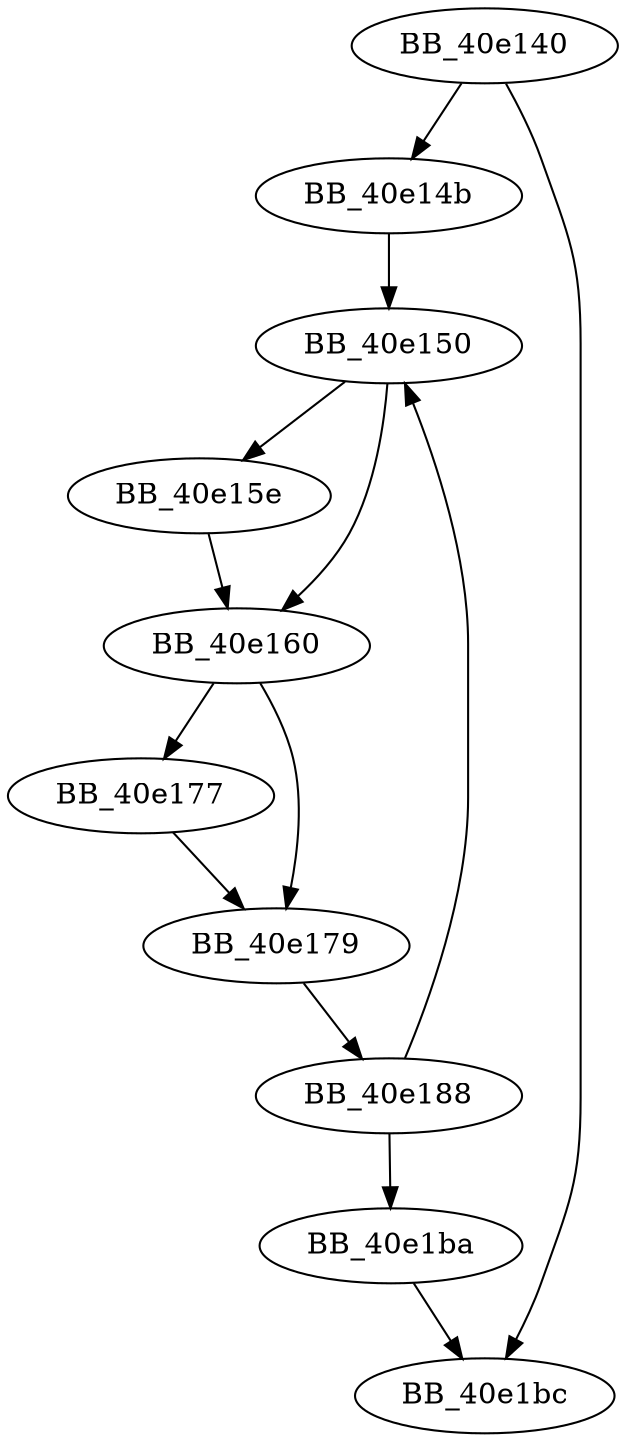 DiGraph sub_40E140{
BB_40e140->BB_40e14b
BB_40e140->BB_40e1bc
BB_40e14b->BB_40e150
BB_40e150->BB_40e15e
BB_40e150->BB_40e160
BB_40e15e->BB_40e160
BB_40e160->BB_40e177
BB_40e160->BB_40e179
BB_40e177->BB_40e179
BB_40e179->BB_40e188
BB_40e188->BB_40e150
BB_40e188->BB_40e1ba
BB_40e1ba->BB_40e1bc
}

